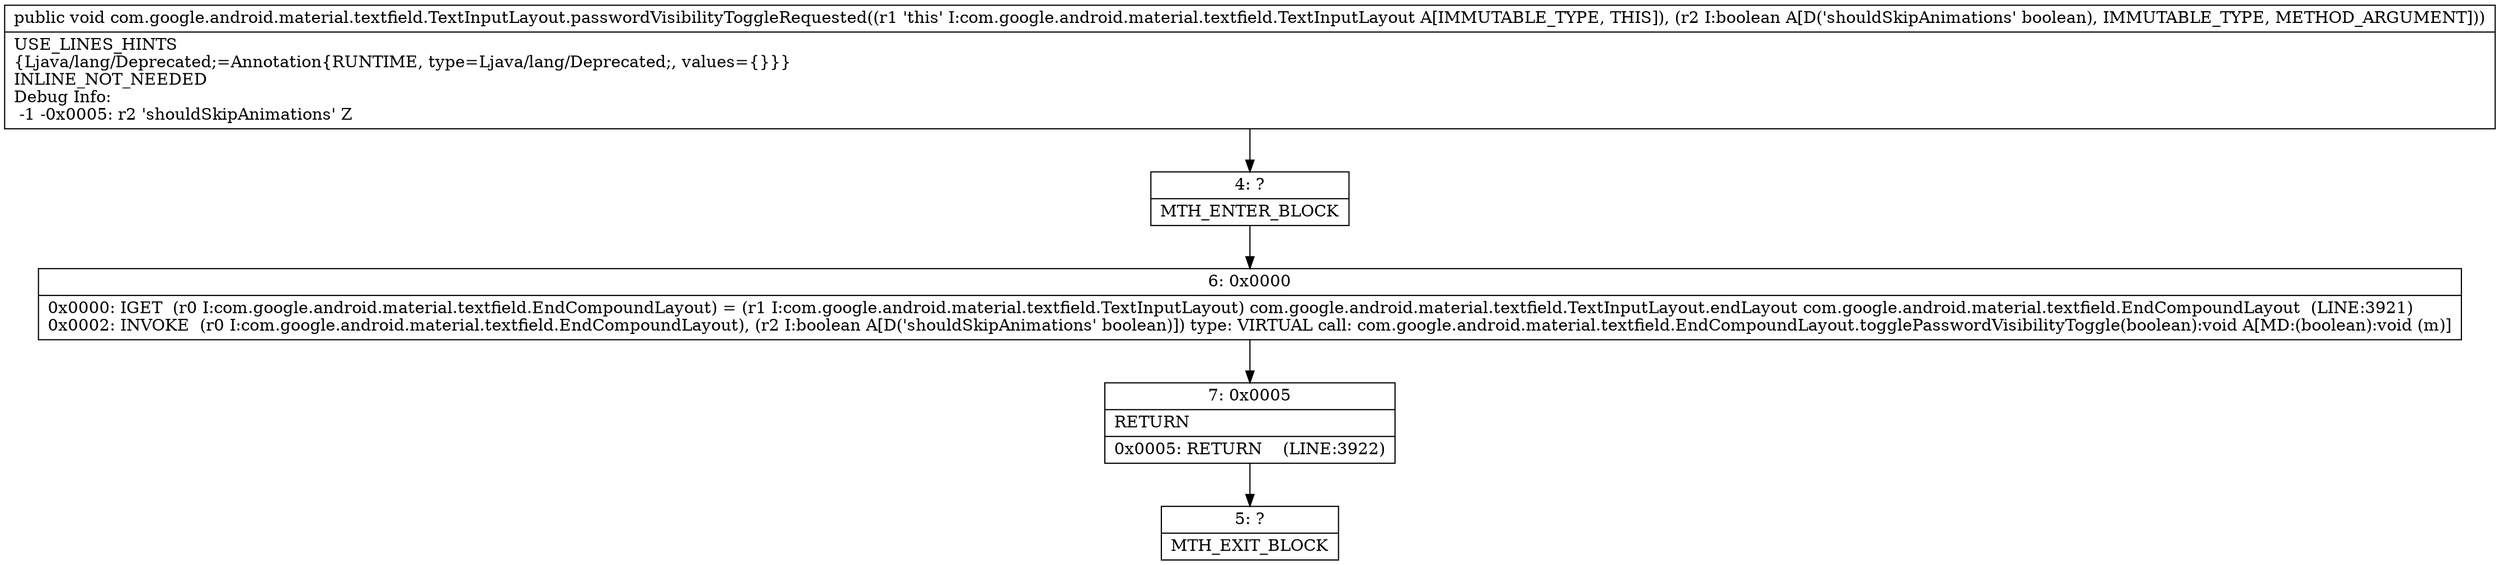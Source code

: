 digraph "CFG forcom.google.android.material.textfield.TextInputLayout.passwordVisibilityToggleRequested(Z)V" {
Node_4 [shape=record,label="{4\:\ ?|MTH_ENTER_BLOCK\l}"];
Node_6 [shape=record,label="{6\:\ 0x0000|0x0000: IGET  (r0 I:com.google.android.material.textfield.EndCompoundLayout) = (r1 I:com.google.android.material.textfield.TextInputLayout) com.google.android.material.textfield.TextInputLayout.endLayout com.google.android.material.textfield.EndCompoundLayout  (LINE:3921)\l0x0002: INVOKE  (r0 I:com.google.android.material.textfield.EndCompoundLayout), (r2 I:boolean A[D('shouldSkipAnimations' boolean)]) type: VIRTUAL call: com.google.android.material.textfield.EndCompoundLayout.togglePasswordVisibilityToggle(boolean):void A[MD:(boolean):void (m)]\l}"];
Node_7 [shape=record,label="{7\:\ 0x0005|RETURN\l|0x0005: RETURN    (LINE:3922)\l}"];
Node_5 [shape=record,label="{5\:\ ?|MTH_EXIT_BLOCK\l}"];
MethodNode[shape=record,label="{public void com.google.android.material.textfield.TextInputLayout.passwordVisibilityToggleRequested((r1 'this' I:com.google.android.material.textfield.TextInputLayout A[IMMUTABLE_TYPE, THIS]), (r2 I:boolean A[D('shouldSkipAnimations' boolean), IMMUTABLE_TYPE, METHOD_ARGUMENT]))  | USE_LINES_HINTS\l\{Ljava\/lang\/Deprecated;=Annotation\{RUNTIME, type=Ljava\/lang\/Deprecated;, values=\{\}\}\}\lINLINE_NOT_NEEDED\lDebug Info:\l  \-1 \-0x0005: r2 'shouldSkipAnimations' Z\l}"];
MethodNode -> Node_4;Node_4 -> Node_6;
Node_6 -> Node_7;
Node_7 -> Node_5;
}

